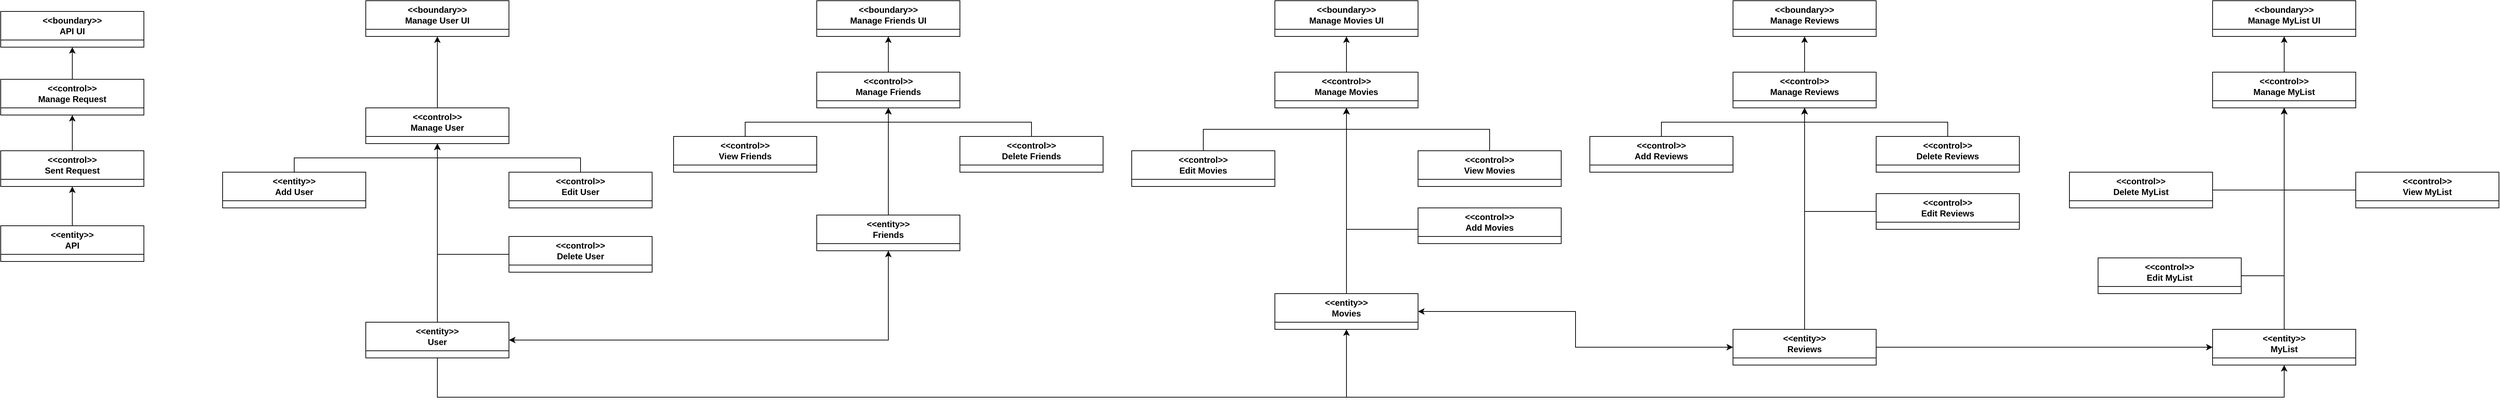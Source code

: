 <mxfile version="22.1.8" type="github">
  <diagram name="Page-1" id="U44AKlqPYRK6XK5reMsL">
    <mxGraphModel dx="3557" dy="1759" grid="1" gridSize="10" guides="1" tooltips="1" connect="1" arrows="1" fold="1" page="1" pageScale="1" pageWidth="1169" pageHeight="827" math="0" shadow="0">
      <root>
        <mxCell id="0" />
        <mxCell id="1" parent="0" />
        <mxCell id="hbKF5pfbyNxAoD32uOXb-73" value="" style="group" vertex="1" connectable="0" parent="1">
          <mxGeometry x="230" y="-695" width="600" height="350" as="geometry" />
        </mxCell>
        <mxCell id="hbKF5pfbyNxAoD32uOXb-62" value="" style="group" vertex="1" connectable="0" parent="hbKF5pfbyNxAoD32uOXb-73">
          <mxGeometry y="100" width="600" height="250" as="geometry" />
        </mxCell>
        <mxCell id="hbKF5pfbyNxAoD32uOXb-5" value="&amp;lt;&amp;lt;entity&amp;gt;&amp;gt;&lt;br&gt;Friends" style="swimlane;whiteSpace=wrap;html=1;startSize=40;" vertex="1" parent="hbKF5pfbyNxAoD32uOXb-62">
          <mxGeometry x="200" y="200" width="200" height="50" as="geometry" />
        </mxCell>
        <mxCell id="hbKF5pfbyNxAoD32uOXb-56" value="&amp;lt;&amp;lt;control&amp;gt;&amp;gt;&lt;br&gt;Manage Friends" style="swimlane;whiteSpace=wrap;html=1;startSize=40;" vertex="1" parent="hbKF5pfbyNxAoD32uOXb-62">
          <mxGeometry x="200" width="200" height="50" as="geometry" />
        </mxCell>
        <mxCell id="hbKF5pfbyNxAoD32uOXb-61" style="edgeStyle=orthogonalEdgeStyle;rounded=0;orthogonalLoop=1;jettySize=auto;html=1;entryX=0.5;entryY=1;entryDx=0;entryDy=0;" edge="1" parent="hbKF5pfbyNxAoD32uOXb-62" source="hbKF5pfbyNxAoD32uOXb-5" target="hbKF5pfbyNxAoD32uOXb-56">
          <mxGeometry relative="1" as="geometry" />
        </mxCell>
        <mxCell id="hbKF5pfbyNxAoD32uOXb-59" style="edgeStyle=orthogonalEdgeStyle;rounded=0;orthogonalLoop=1;jettySize=auto;html=1;entryX=0.5;entryY=1;entryDx=0;entryDy=0;" edge="1" parent="hbKF5pfbyNxAoD32uOXb-62" source="hbKF5pfbyNxAoD32uOXb-57" target="hbKF5pfbyNxAoD32uOXb-56">
          <mxGeometry relative="1" as="geometry" />
        </mxCell>
        <mxCell id="hbKF5pfbyNxAoD32uOXb-57" value="&amp;lt;&amp;lt;control&amp;gt;&amp;gt;&lt;br&gt;View Friends" style="swimlane;whiteSpace=wrap;html=1;startSize=40;" vertex="1" parent="hbKF5pfbyNxAoD32uOXb-62">
          <mxGeometry y="90" width="200" height="50" as="geometry" />
        </mxCell>
        <mxCell id="hbKF5pfbyNxAoD32uOXb-60" style="edgeStyle=orthogonalEdgeStyle;rounded=0;orthogonalLoop=1;jettySize=auto;html=1;entryX=0.5;entryY=1;entryDx=0;entryDy=0;" edge="1" parent="hbKF5pfbyNxAoD32uOXb-62" source="hbKF5pfbyNxAoD32uOXb-58" target="hbKF5pfbyNxAoD32uOXb-56">
          <mxGeometry relative="1" as="geometry" />
        </mxCell>
        <mxCell id="hbKF5pfbyNxAoD32uOXb-58" value="&amp;lt;&amp;lt;control&amp;gt;&amp;gt;&lt;br&gt;Delete Friends" style="swimlane;whiteSpace=wrap;html=1;startSize=40;" vertex="1" parent="hbKF5pfbyNxAoD32uOXb-62">
          <mxGeometry x="400" y="90" width="200" height="50" as="geometry" />
        </mxCell>
        <mxCell id="hbKF5pfbyNxAoD32uOXb-71" value="&amp;lt;&amp;lt;boundary&amp;gt;&amp;gt;&lt;br&gt;Manage Friends UI" style="swimlane;whiteSpace=wrap;html=1;startSize=40;" vertex="1" parent="hbKF5pfbyNxAoD32uOXb-73">
          <mxGeometry x="200" width="200" height="50" as="geometry" />
        </mxCell>
        <mxCell id="hbKF5pfbyNxAoD32uOXb-72" style="edgeStyle=orthogonalEdgeStyle;rounded=0;orthogonalLoop=1;jettySize=auto;html=1;entryX=0.5;entryY=1;entryDx=0;entryDy=0;" edge="1" parent="hbKF5pfbyNxAoD32uOXb-73" source="hbKF5pfbyNxAoD32uOXb-56" target="hbKF5pfbyNxAoD32uOXb-71">
          <mxGeometry relative="1" as="geometry" />
        </mxCell>
        <mxCell id="hbKF5pfbyNxAoD32uOXb-74" value="" style="group" vertex="1" connectable="0" parent="1">
          <mxGeometry x="-400" y="-695" width="600" height="500" as="geometry" />
        </mxCell>
        <mxCell id="hbKF5pfbyNxAoD32uOXb-55" value="" style="group" vertex="1" connectable="0" parent="hbKF5pfbyNxAoD32uOXb-74">
          <mxGeometry y="150" width="600" height="350" as="geometry" />
        </mxCell>
        <mxCell id="hbKF5pfbyNxAoD32uOXb-2" value="&amp;lt;&amp;lt;entity&amp;gt;&amp;gt;&lt;br&gt;Add User" style="swimlane;whiteSpace=wrap;html=1;startSize=40;" vertex="1" parent="hbKF5pfbyNxAoD32uOXb-55">
          <mxGeometry y="90" width="200" height="50" as="geometry" />
        </mxCell>
        <mxCell id="hbKF5pfbyNxAoD32uOXb-47" value="&amp;lt;&amp;lt;control&amp;gt;&amp;gt;&lt;br&gt;Manage User" style="swimlane;whiteSpace=wrap;html=1;startSize=40;" vertex="1" parent="hbKF5pfbyNxAoD32uOXb-55">
          <mxGeometry x="200" width="200" height="50" as="geometry" />
        </mxCell>
        <mxCell id="hbKF5pfbyNxAoD32uOXb-52" style="edgeStyle=orthogonalEdgeStyle;rounded=0;orthogonalLoop=1;jettySize=auto;html=1;entryX=0.5;entryY=1;entryDx=0;entryDy=0;" edge="1" parent="hbKF5pfbyNxAoD32uOXb-55" source="hbKF5pfbyNxAoD32uOXb-2" target="hbKF5pfbyNxAoD32uOXb-47">
          <mxGeometry relative="1" as="geometry" />
        </mxCell>
        <mxCell id="hbKF5pfbyNxAoD32uOXb-51" style="edgeStyle=orthogonalEdgeStyle;rounded=0;orthogonalLoop=1;jettySize=auto;html=1;entryX=0.5;entryY=1;entryDx=0;entryDy=0;" edge="1" parent="hbKF5pfbyNxAoD32uOXb-55" source="hbKF5pfbyNxAoD32uOXb-48" target="hbKF5pfbyNxAoD32uOXb-47">
          <mxGeometry relative="1" as="geometry" />
        </mxCell>
        <mxCell id="hbKF5pfbyNxAoD32uOXb-48" value="&amp;lt;&amp;lt;control&amp;gt;&amp;gt;&lt;br&gt;Edit User" style="swimlane;whiteSpace=wrap;html=1;startSize=40;" vertex="1" parent="hbKF5pfbyNxAoD32uOXb-55">
          <mxGeometry x="400" y="90" width="200" height="50" as="geometry" />
        </mxCell>
        <mxCell id="hbKF5pfbyNxAoD32uOXb-53" style="edgeStyle=orthogonalEdgeStyle;rounded=0;orthogonalLoop=1;jettySize=auto;html=1;entryX=0.5;entryY=1;entryDx=0;entryDy=0;" edge="1" parent="hbKF5pfbyNxAoD32uOXb-55" source="hbKF5pfbyNxAoD32uOXb-49" target="hbKF5pfbyNxAoD32uOXb-47">
          <mxGeometry relative="1" as="geometry">
            <Array as="points">
              <mxPoint x="300" y="205" />
            </Array>
          </mxGeometry>
        </mxCell>
        <mxCell id="hbKF5pfbyNxAoD32uOXb-49" value="&amp;lt;&amp;lt;control&amp;gt;&amp;gt;&lt;br&gt;Delete User" style="swimlane;whiteSpace=wrap;html=1;startSize=40;" vertex="1" parent="hbKF5pfbyNxAoD32uOXb-55">
          <mxGeometry x="400" y="180" width="200" height="50" as="geometry" />
        </mxCell>
        <mxCell id="hbKF5pfbyNxAoD32uOXb-54" style="edgeStyle=orthogonalEdgeStyle;rounded=0;orthogonalLoop=1;jettySize=auto;html=1;entryX=0.5;entryY=1;entryDx=0;entryDy=0;" edge="1" parent="hbKF5pfbyNxAoD32uOXb-55" source="hbKF5pfbyNxAoD32uOXb-50" target="hbKF5pfbyNxAoD32uOXb-47">
          <mxGeometry relative="1" as="geometry" />
        </mxCell>
        <mxCell id="hbKF5pfbyNxAoD32uOXb-50" value="&amp;lt;&amp;lt;entity&amp;gt;&amp;gt;&lt;br&gt;User" style="swimlane;whiteSpace=wrap;html=1;startSize=40;" vertex="1" parent="hbKF5pfbyNxAoD32uOXb-55">
          <mxGeometry x="200" y="300" width="200" height="50" as="geometry" />
        </mxCell>
        <mxCell id="hbKF5pfbyNxAoD32uOXb-63" value="&amp;lt;&amp;lt;boundary&amp;gt;&amp;gt;&lt;br&gt;Manage User UI" style="swimlane;whiteSpace=wrap;html=1;startSize=40;" vertex="1" parent="hbKF5pfbyNxAoD32uOXb-74">
          <mxGeometry x="200" width="200" height="50" as="geometry" />
        </mxCell>
        <mxCell id="hbKF5pfbyNxAoD32uOXb-67" style="edgeStyle=orthogonalEdgeStyle;rounded=0;orthogonalLoop=1;jettySize=auto;html=1;entryX=0.5;entryY=1;entryDx=0;entryDy=0;" edge="1" parent="hbKF5pfbyNxAoD32uOXb-74" source="hbKF5pfbyNxAoD32uOXb-47" target="hbKF5pfbyNxAoD32uOXb-63">
          <mxGeometry relative="1" as="geometry" />
        </mxCell>
        <mxCell id="hbKF5pfbyNxAoD32uOXb-75" value="" style="group" vertex="1" connectable="0" parent="1">
          <mxGeometry x="870" y="-695" width="600" height="460" as="geometry" />
        </mxCell>
        <mxCell id="hbKF5pfbyNxAoD32uOXb-36" value="" style="group" vertex="1" connectable="0" parent="hbKF5pfbyNxAoD32uOXb-75">
          <mxGeometry y="100" width="600" height="360" as="geometry" />
        </mxCell>
        <mxCell id="hbKF5pfbyNxAoD32uOXb-1" value="&amp;lt;&amp;lt;entity&amp;gt;&amp;gt;&lt;br&gt;Movies" style="swimlane;whiteSpace=wrap;html=1;startSize=40;" vertex="1" parent="hbKF5pfbyNxAoD32uOXb-36">
          <mxGeometry x="200" y="310" width="200" height="50" as="geometry" />
        </mxCell>
        <mxCell id="hbKF5pfbyNxAoD32uOXb-28" value="&amp;lt;&amp;lt;control&amp;gt;&amp;gt;&lt;br&gt;View Movies" style="swimlane;whiteSpace=wrap;html=1;startSize=40;" vertex="1" parent="hbKF5pfbyNxAoD32uOXb-36">
          <mxGeometry x="400" y="110" width="200" height="50" as="geometry" />
        </mxCell>
        <mxCell id="hbKF5pfbyNxAoD32uOXb-29" value="&amp;lt;&amp;lt;control&amp;gt;&amp;gt;&lt;br&gt;Edit Movies" style="swimlane;whiteSpace=wrap;html=1;startSize=40;" vertex="1" parent="hbKF5pfbyNxAoD32uOXb-36">
          <mxGeometry y="110" width="200" height="50" as="geometry" />
        </mxCell>
        <mxCell id="hbKF5pfbyNxAoD32uOXb-30" value="&amp;lt;&amp;lt;control&amp;gt;&amp;gt;&lt;br&gt;Add Movies" style="swimlane;whiteSpace=wrap;html=1;startSize=40;" vertex="1" parent="hbKF5pfbyNxAoD32uOXb-36">
          <mxGeometry x="400" y="190" width="200" height="50" as="geometry" />
        </mxCell>
        <mxCell id="hbKF5pfbyNxAoD32uOXb-31" value="&amp;lt;&amp;lt;control&amp;gt;&amp;gt;&lt;br&gt;Manage Movies" style="swimlane;whiteSpace=wrap;html=1;startSize=40;" vertex="1" parent="hbKF5pfbyNxAoD32uOXb-36">
          <mxGeometry x="200" width="200" height="50" as="geometry" />
        </mxCell>
        <mxCell id="hbKF5pfbyNxAoD32uOXb-35" style="edgeStyle=orthogonalEdgeStyle;rounded=0;orthogonalLoop=1;jettySize=auto;html=1;entryX=0.5;entryY=1;entryDx=0;entryDy=0;" edge="1" parent="hbKF5pfbyNxAoD32uOXb-36" source="hbKF5pfbyNxAoD32uOXb-1" target="hbKF5pfbyNxAoD32uOXb-31">
          <mxGeometry relative="1" as="geometry" />
        </mxCell>
        <mxCell id="hbKF5pfbyNxAoD32uOXb-33" style="edgeStyle=orthogonalEdgeStyle;rounded=0;orthogonalLoop=1;jettySize=auto;html=1;entryX=0.5;entryY=1;entryDx=0;entryDy=0;" edge="1" parent="hbKF5pfbyNxAoD32uOXb-36" source="hbKF5pfbyNxAoD32uOXb-28" target="hbKF5pfbyNxAoD32uOXb-31">
          <mxGeometry relative="1" as="geometry" />
        </mxCell>
        <mxCell id="hbKF5pfbyNxAoD32uOXb-32" style="edgeStyle=orthogonalEdgeStyle;rounded=0;orthogonalLoop=1;jettySize=auto;html=1;entryX=0.5;entryY=1;entryDx=0;entryDy=0;" edge="1" parent="hbKF5pfbyNxAoD32uOXb-36" source="hbKF5pfbyNxAoD32uOXb-29" target="hbKF5pfbyNxAoD32uOXb-31">
          <mxGeometry relative="1" as="geometry" />
        </mxCell>
        <mxCell id="hbKF5pfbyNxAoD32uOXb-34" style="edgeStyle=orthogonalEdgeStyle;rounded=0;orthogonalLoop=1;jettySize=auto;html=1;entryX=0.5;entryY=1;entryDx=0;entryDy=0;exitX=0;exitY=0.5;exitDx=0;exitDy=0;" edge="1" parent="hbKF5pfbyNxAoD32uOXb-36" source="hbKF5pfbyNxAoD32uOXb-30" target="hbKF5pfbyNxAoD32uOXb-31">
          <mxGeometry relative="1" as="geometry">
            <Array as="points">
              <mxPoint x="400" y="220" />
              <mxPoint x="300" y="220" />
            </Array>
          </mxGeometry>
        </mxCell>
        <mxCell id="hbKF5pfbyNxAoD32uOXb-64" value="&amp;lt;&amp;lt;boundary&amp;gt;&amp;gt;&lt;br&gt;Manage Movies UI" style="swimlane;whiteSpace=wrap;html=1;startSize=40;" vertex="1" parent="hbKF5pfbyNxAoD32uOXb-75">
          <mxGeometry x="200" width="200" height="50" as="geometry" />
        </mxCell>
        <mxCell id="hbKF5pfbyNxAoD32uOXb-68" style="edgeStyle=orthogonalEdgeStyle;rounded=0;orthogonalLoop=1;jettySize=auto;html=1;" edge="1" parent="hbKF5pfbyNxAoD32uOXb-75" source="hbKF5pfbyNxAoD32uOXb-31" target="hbKF5pfbyNxAoD32uOXb-64">
          <mxGeometry relative="1" as="geometry" />
        </mxCell>
        <mxCell id="hbKF5pfbyNxAoD32uOXb-76" value="" style="group" vertex="1" connectable="0" parent="1">
          <mxGeometry x="2180" y="-695" width="600" height="510" as="geometry" />
        </mxCell>
        <mxCell id="hbKF5pfbyNxAoD32uOXb-17" value="" style="group" vertex="1" connectable="0" parent="hbKF5pfbyNxAoD32uOXb-76">
          <mxGeometry y="100" width="600" height="410" as="geometry" />
        </mxCell>
        <mxCell id="hbKF5pfbyNxAoD32uOXb-4" value="&amp;lt;&amp;lt;entity&amp;gt;&amp;gt;&lt;br&gt;MyList" style="swimlane;whiteSpace=wrap;html=1;startSize=40;" vertex="1" parent="hbKF5pfbyNxAoD32uOXb-17">
          <mxGeometry x="200" y="360" width="200" height="50" as="geometry" />
        </mxCell>
        <mxCell id="hbKF5pfbyNxAoD32uOXb-6" value="&amp;lt;&amp;lt;control&amp;gt;&amp;gt;&lt;br&gt;View MyList" style="swimlane;whiteSpace=wrap;html=1;startSize=40;" vertex="1" parent="hbKF5pfbyNxAoD32uOXb-17">
          <mxGeometry x="400" y="140" width="200" height="50" as="geometry" />
        </mxCell>
        <mxCell id="hbKF5pfbyNxAoD32uOXb-7" value="&amp;lt;&amp;lt;control&amp;gt;&amp;gt;&lt;br&gt;Manage MyList" style="swimlane;whiteSpace=wrap;html=1;startSize=40;" vertex="1" parent="hbKF5pfbyNxAoD32uOXb-17">
          <mxGeometry x="200" width="200" height="50" as="geometry" />
        </mxCell>
        <mxCell id="hbKF5pfbyNxAoD32uOXb-16" style="edgeStyle=orthogonalEdgeStyle;rounded=0;orthogonalLoop=1;jettySize=auto;html=1;entryX=0.5;entryY=1;entryDx=0;entryDy=0;" edge="1" parent="hbKF5pfbyNxAoD32uOXb-17" source="hbKF5pfbyNxAoD32uOXb-4" target="hbKF5pfbyNxAoD32uOXb-7">
          <mxGeometry relative="1" as="geometry" />
        </mxCell>
        <mxCell id="hbKF5pfbyNxAoD32uOXb-11" style="edgeStyle=orthogonalEdgeStyle;rounded=0;orthogonalLoop=1;jettySize=auto;html=1;entryX=0.5;entryY=1;entryDx=0;entryDy=0;" edge="1" parent="hbKF5pfbyNxAoD32uOXb-17" source="hbKF5pfbyNxAoD32uOXb-6" target="hbKF5pfbyNxAoD32uOXb-7">
          <mxGeometry relative="1" as="geometry">
            <Array as="points">
              <mxPoint x="300" y="165" />
            </Array>
          </mxGeometry>
        </mxCell>
        <mxCell id="hbKF5pfbyNxAoD32uOXb-14" style="edgeStyle=orthogonalEdgeStyle;rounded=0;orthogonalLoop=1;jettySize=auto;html=1;entryX=0.5;entryY=1;entryDx=0;entryDy=0;" edge="1" parent="hbKF5pfbyNxAoD32uOXb-17" source="hbKF5pfbyNxAoD32uOXb-9" target="hbKF5pfbyNxAoD32uOXb-7">
          <mxGeometry relative="1" as="geometry">
            <Array as="points">
              <mxPoint x="300" y="285" />
            </Array>
          </mxGeometry>
        </mxCell>
        <mxCell id="hbKF5pfbyNxAoD32uOXb-9" value="&amp;lt;&amp;lt;control&amp;gt;&amp;gt;&lt;br&gt;Edit MyList" style="swimlane;whiteSpace=wrap;html=1;startSize=40;" vertex="1" parent="hbKF5pfbyNxAoD32uOXb-17">
          <mxGeometry x="40" y="260" width="200" height="50" as="geometry" />
        </mxCell>
        <mxCell id="hbKF5pfbyNxAoD32uOXb-12" style="edgeStyle=orthogonalEdgeStyle;rounded=0;orthogonalLoop=1;jettySize=auto;html=1;entryX=0.5;entryY=1;entryDx=0;entryDy=0;" edge="1" parent="hbKF5pfbyNxAoD32uOXb-17" source="hbKF5pfbyNxAoD32uOXb-10" target="hbKF5pfbyNxAoD32uOXb-7">
          <mxGeometry relative="1" as="geometry">
            <Array as="points">
              <mxPoint x="300" y="165" />
            </Array>
          </mxGeometry>
        </mxCell>
        <mxCell id="hbKF5pfbyNxAoD32uOXb-10" value="&amp;lt;&amp;lt;control&amp;gt;&amp;gt;&lt;br&gt;Delete MyList" style="swimlane;whiteSpace=wrap;html=1;startSize=40;" vertex="1" parent="hbKF5pfbyNxAoD32uOXb-17">
          <mxGeometry y="140" width="200" height="50" as="geometry" />
        </mxCell>
        <mxCell id="hbKF5pfbyNxAoD32uOXb-65" value="&amp;lt;&amp;lt;boundary&amp;gt;&amp;gt;&lt;br&gt;Manage MyList UI" style="swimlane;whiteSpace=wrap;html=1;startSize=40;" vertex="1" parent="hbKF5pfbyNxAoD32uOXb-76">
          <mxGeometry x="200" width="200" height="50" as="geometry" />
        </mxCell>
        <mxCell id="hbKF5pfbyNxAoD32uOXb-70" style="edgeStyle=orthogonalEdgeStyle;rounded=0;orthogonalLoop=1;jettySize=auto;html=1;entryX=0.5;entryY=1;entryDx=0;entryDy=0;" edge="1" parent="hbKF5pfbyNxAoD32uOXb-76" source="hbKF5pfbyNxAoD32uOXb-7" target="hbKF5pfbyNxAoD32uOXb-65">
          <mxGeometry relative="1" as="geometry" />
        </mxCell>
        <mxCell id="hbKF5pfbyNxAoD32uOXb-77" value="" style="group" vertex="1" connectable="0" parent="1">
          <mxGeometry x="1510" y="-695" width="600" height="510" as="geometry" />
        </mxCell>
        <mxCell id="hbKF5pfbyNxAoD32uOXb-45" value="" style="group" vertex="1" connectable="0" parent="hbKF5pfbyNxAoD32uOXb-77">
          <mxGeometry y="100" width="600" height="410" as="geometry" />
        </mxCell>
        <mxCell id="hbKF5pfbyNxAoD32uOXb-3" value="&amp;lt;&amp;lt;entity&amp;gt;&amp;gt;&lt;br&gt;Reviews" style="swimlane;whiteSpace=wrap;html=1;startSize=40;" vertex="1" parent="hbKF5pfbyNxAoD32uOXb-45">
          <mxGeometry x="200" y="360" width="200" height="50" as="geometry" />
        </mxCell>
        <mxCell id="hbKF5pfbyNxAoD32uOXb-37" value="&amp;lt;&amp;lt;control&amp;gt;&amp;gt;&lt;br&gt;Manage Reviews" style="swimlane;whiteSpace=wrap;html=1;startSize=40;" vertex="1" parent="hbKF5pfbyNxAoD32uOXb-45">
          <mxGeometry x="200" width="200" height="50" as="geometry" />
        </mxCell>
        <mxCell id="hbKF5pfbyNxAoD32uOXb-44" style="edgeStyle=orthogonalEdgeStyle;rounded=0;orthogonalLoop=1;jettySize=auto;html=1;entryX=0.5;entryY=1;entryDx=0;entryDy=0;" edge="1" parent="hbKF5pfbyNxAoD32uOXb-45" source="hbKF5pfbyNxAoD32uOXb-3" target="hbKF5pfbyNxAoD32uOXb-37">
          <mxGeometry relative="1" as="geometry" />
        </mxCell>
        <mxCell id="hbKF5pfbyNxAoD32uOXb-42" style="edgeStyle=orthogonalEdgeStyle;rounded=0;orthogonalLoop=1;jettySize=auto;html=1;entryX=0.5;entryY=1;entryDx=0;entryDy=0;" edge="1" parent="hbKF5pfbyNxAoD32uOXb-45" source="hbKF5pfbyNxAoD32uOXb-38" target="hbKF5pfbyNxAoD32uOXb-37">
          <mxGeometry relative="1" as="geometry" />
        </mxCell>
        <mxCell id="hbKF5pfbyNxAoD32uOXb-38" value="&amp;lt;&amp;lt;control&amp;gt;&amp;gt;&lt;br&gt;Add Reviews" style="swimlane;whiteSpace=wrap;html=1;startSize=40;" vertex="1" parent="hbKF5pfbyNxAoD32uOXb-45">
          <mxGeometry y="90" width="200" height="50" as="geometry" />
        </mxCell>
        <mxCell id="hbKF5pfbyNxAoD32uOXb-41" style="edgeStyle=orthogonalEdgeStyle;rounded=0;orthogonalLoop=1;jettySize=auto;html=1;entryX=0.5;entryY=1;entryDx=0;entryDy=0;" edge="1" parent="hbKF5pfbyNxAoD32uOXb-45" source="hbKF5pfbyNxAoD32uOXb-39" target="hbKF5pfbyNxAoD32uOXb-37">
          <mxGeometry relative="1" as="geometry" />
        </mxCell>
        <mxCell id="hbKF5pfbyNxAoD32uOXb-39" value="&amp;lt;&amp;lt;control&amp;gt;&amp;gt;&lt;br&gt;Delete Reviews" style="swimlane;whiteSpace=wrap;html=1;startSize=40;" vertex="1" parent="hbKF5pfbyNxAoD32uOXb-45">
          <mxGeometry x="400" y="90" width="200" height="50" as="geometry" />
        </mxCell>
        <mxCell id="hbKF5pfbyNxAoD32uOXb-43" style="edgeStyle=orthogonalEdgeStyle;rounded=0;orthogonalLoop=1;jettySize=auto;html=1;entryX=0.5;entryY=1;entryDx=0;entryDy=0;" edge="1" parent="hbKF5pfbyNxAoD32uOXb-45" source="hbKF5pfbyNxAoD32uOXb-40" target="hbKF5pfbyNxAoD32uOXb-37">
          <mxGeometry relative="1" as="geometry">
            <Array as="points">
              <mxPoint x="300" y="195" />
            </Array>
          </mxGeometry>
        </mxCell>
        <mxCell id="hbKF5pfbyNxAoD32uOXb-40" value="&amp;lt;&amp;lt;control&amp;gt;&amp;gt;&lt;br&gt;Edit Reviews" style="swimlane;whiteSpace=wrap;html=1;startSize=40;" vertex="1" parent="hbKF5pfbyNxAoD32uOXb-45">
          <mxGeometry x="400" y="170" width="200" height="50" as="geometry" />
        </mxCell>
        <mxCell id="hbKF5pfbyNxAoD32uOXb-66" value="&amp;lt;&amp;lt;boundary&amp;gt;&amp;gt;&lt;br&gt;Manage Reviews" style="swimlane;whiteSpace=wrap;html=1;startSize=40;" vertex="1" parent="hbKF5pfbyNxAoD32uOXb-77">
          <mxGeometry x="200" width="200" height="50" as="geometry" />
        </mxCell>
        <mxCell id="hbKF5pfbyNxAoD32uOXb-69" style="edgeStyle=orthogonalEdgeStyle;rounded=0;orthogonalLoop=1;jettySize=auto;html=1;entryX=0.5;entryY=1;entryDx=0;entryDy=0;" edge="1" parent="hbKF5pfbyNxAoD32uOXb-77" source="hbKF5pfbyNxAoD32uOXb-37" target="hbKF5pfbyNxAoD32uOXb-66">
          <mxGeometry relative="1" as="geometry" />
        </mxCell>
        <mxCell id="hbKF5pfbyNxAoD32uOXb-78" style="edgeStyle=orthogonalEdgeStyle;rounded=0;orthogonalLoop=1;jettySize=auto;html=1;entryX=0.5;entryY=1;entryDx=0;entryDy=0;" edge="1" parent="1" source="hbKF5pfbyNxAoD32uOXb-50" target="hbKF5pfbyNxAoD32uOXb-5">
          <mxGeometry relative="1" as="geometry" />
        </mxCell>
        <mxCell id="hbKF5pfbyNxAoD32uOXb-79" style="edgeStyle=orthogonalEdgeStyle;rounded=0;orthogonalLoop=1;jettySize=auto;html=1;entryX=1;entryY=0.5;entryDx=0;entryDy=0;" edge="1" parent="1" source="hbKF5pfbyNxAoD32uOXb-5" target="hbKF5pfbyNxAoD32uOXb-50">
          <mxGeometry relative="1" as="geometry">
            <Array as="points">
              <mxPoint x="530" y="-220" />
            </Array>
          </mxGeometry>
        </mxCell>
        <mxCell id="hbKF5pfbyNxAoD32uOXb-80" style="edgeStyle=orthogonalEdgeStyle;rounded=0;orthogonalLoop=1;jettySize=auto;html=1;entryX=0.5;entryY=1;entryDx=0;entryDy=0;" edge="1" parent="1" source="hbKF5pfbyNxAoD32uOXb-50" target="hbKF5pfbyNxAoD32uOXb-1">
          <mxGeometry relative="1" as="geometry">
            <Array as="points">
              <mxPoint x="-100" y="-140" />
              <mxPoint x="1170" y="-140" />
            </Array>
          </mxGeometry>
        </mxCell>
        <mxCell id="hbKF5pfbyNxAoD32uOXb-81" style="edgeStyle=orthogonalEdgeStyle;rounded=0;orthogonalLoop=1;jettySize=auto;html=1;entryX=0;entryY=0.5;entryDx=0;entryDy=0;" edge="1" parent="1" source="hbKF5pfbyNxAoD32uOXb-1" target="hbKF5pfbyNxAoD32uOXb-3">
          <mxGeometry relative="1" as="geometry" />
        </mxCell>
        <mxCell id="hbKF5pfbyNxAoD32uOXb-82" style="edgeStyle=orthogonalEdgeStyle;rounded=0;orthogonalLoop=1;jettySize=auto;html=1;entryX=1;entryY=0.5;entryDx=0;entryDy=0;" edge="1" parent="1" source="hbKF5pfbyNxAoD32uOXb-3" target="hbKF5pfbyNxAoD32uOXb-1">
          <mxGeometry relative="1" as="geometry" />
        </mxCell>
        <mxCell id="hbKF5pfbyNxAoD32uOXb-83" style="edgeStyle=orthogonalEdgeStyle;rounded=0;orthogonalLoop=1;jettySize=auto;html=1;entryX=0.5;entryY=1;entryDx=0;entryDy=0;" edge="1" parent="1" source="hbKF5pfbyNxAoD32uOXb-50" target="hbKF5pfbyNxAoD32uOXb-4">
          <mxGeometry relative="1" as="geometry">
            <Array as="points">
              <mxPoint x="-100" y="-140" />
              <mxPoint x="2480" y="-140" />
            </Array>
          </mxGeometry>
        </mxCell>
        <mxCell id="hbKF5pfbyNxAoD32uOXb-84" style="edgeStyle=orthogonalEdgeStyle;rounded=0;orthogonalLoop=1;jettySize=auto;html=1;" edge="1" parent="1" source="hbKF5pfbyNxAoD32uOXb-3" target="hbKF5pfbyNxAoD32uOXb-4">
          <mxGeometry relative="1" as="geometry" />
        </mxCell>
        <mxCell id="hbKF5pfbyNxAoD32uOXb-92" value="" style="group" vertex="1" connectable="0" parent="1">
          <mxGeometry x="-710" y="-680" width="200" height="350" as="geometry" />
        </mxCell>
        <mxCell id="hbKF5pfbyNxAoD32uOXb-85" value="&amp;lt;&amp;lt;boundary&amp;gt;&amp;gt;&lt;br&gt;API UI" style="swimlane;whiteSpace=wrap;html=1;startSize=40;" vertex="1" parent="hbKF5pfbyNxAoD32uOXb-92">
          <mxGeometry width="200" height="50" as="geometry" />
        </mxCell>
        <mxCell id="hbKF5pfbyNxAoD32uOXb-89" style="edgeStyle=orthogonalEdgeStyle;rounded=0;orthogonalLoop=1;jettySize=auto;html=1;entryX=0.5;entryY=1;entryDx=0;entryDy=0;" edge="1" parent="hbKF5pfbyNxAoD32uOXb-92" source="hbKF5pfbyNxAoD32uOXb-86" target="hbKF5pfbyNxAoD32uOXb-85">
          <mxGeometry relative="1" as="geometry" />
        </mxCell>
        <mxCell id="hbKF5pfbyNxAoD32uOXb-86" value="&amp;lt;&amp;lt;control&amp;gt;&amp;gt;&lt;br&gt;Manage Request" style="swimlane;whiteSpace=wrap;html=1;startSize=40;" vertex="1" parent="hbKF5pfbyNxAoD32uOXb-92">
          <mxGeometry y="95" width="200" height="50" as="geometry" />
        </mxCell>
        <mxCell id="hbKF5pfbyNxAoD32uOXb-90" style="edgeStyle=orthogonalEdgeStyle;rounded=0;orthogonalLoop=1;jettySize=auto;html=1;entryX=0.5;entryY=1;entryDx=0;entryDy=0;" edge="1" parent="hbKF5pfbyNxAoD32uOXb-92" source="hbKF5pfbyNxAoD32uOXb-87" target="hbKF5pfbyNxAoD32uOXb-86">
          <mxGeometry relative="1" as="geometry" />
        </mxCell>
        <mxCell id="hbKF5pfbyNxAoD32uOXb-87" value="&amp;lt;&amp;lt;control&amp;gt;&amp;gt;&lt;br&gt;Sent Request" style="swimlane;whiteSpace=wrap;html=1;startSize=40;" vertex="1" parent="hbKF5pfbyNxAoD32uOXb-92">
          <mxGeometry y="195" width="200" height="50" as="geometry" />
        </mxCell>
        <mxCell id="hbKF5pfbyNxAoD32uOXb-91" style="edgeStyle=orthogonalEdgeStyle;rounded=0;orthogonalLoop=1;jettySize=auto;html=1;entryX=0.5;entryY=1;entryDx=0;entryDy=0;" edge="1" parent="hbKF5pfbyNxAoD32uOXb-92" source="hbKF5pfbyNxAoD32uOXb-88" target="hbKF5pfbyNxAoD32uOXb-87">
          <mxGeometry relative="1" as="geometry" />
        </mxCell>
        <mxCell id="hbKF5pfbyNxAoD32uOXb-88" value="&amp;lt;&amp;lt;entity&amp;gt;&amp;gt;&lt;br&gt;API" style="swimlane;whiteSpace=wrap;html=1;startSize=40;" vertex="1" parent="hbKF5pfbyNxAoD32uOXb-92">
          <mxGeometry y="300" width="200" height="50" as="geometry" />
        </mxCell>
      </root>
    </mxGraphModel>
  </diagram>
</mxfile>
